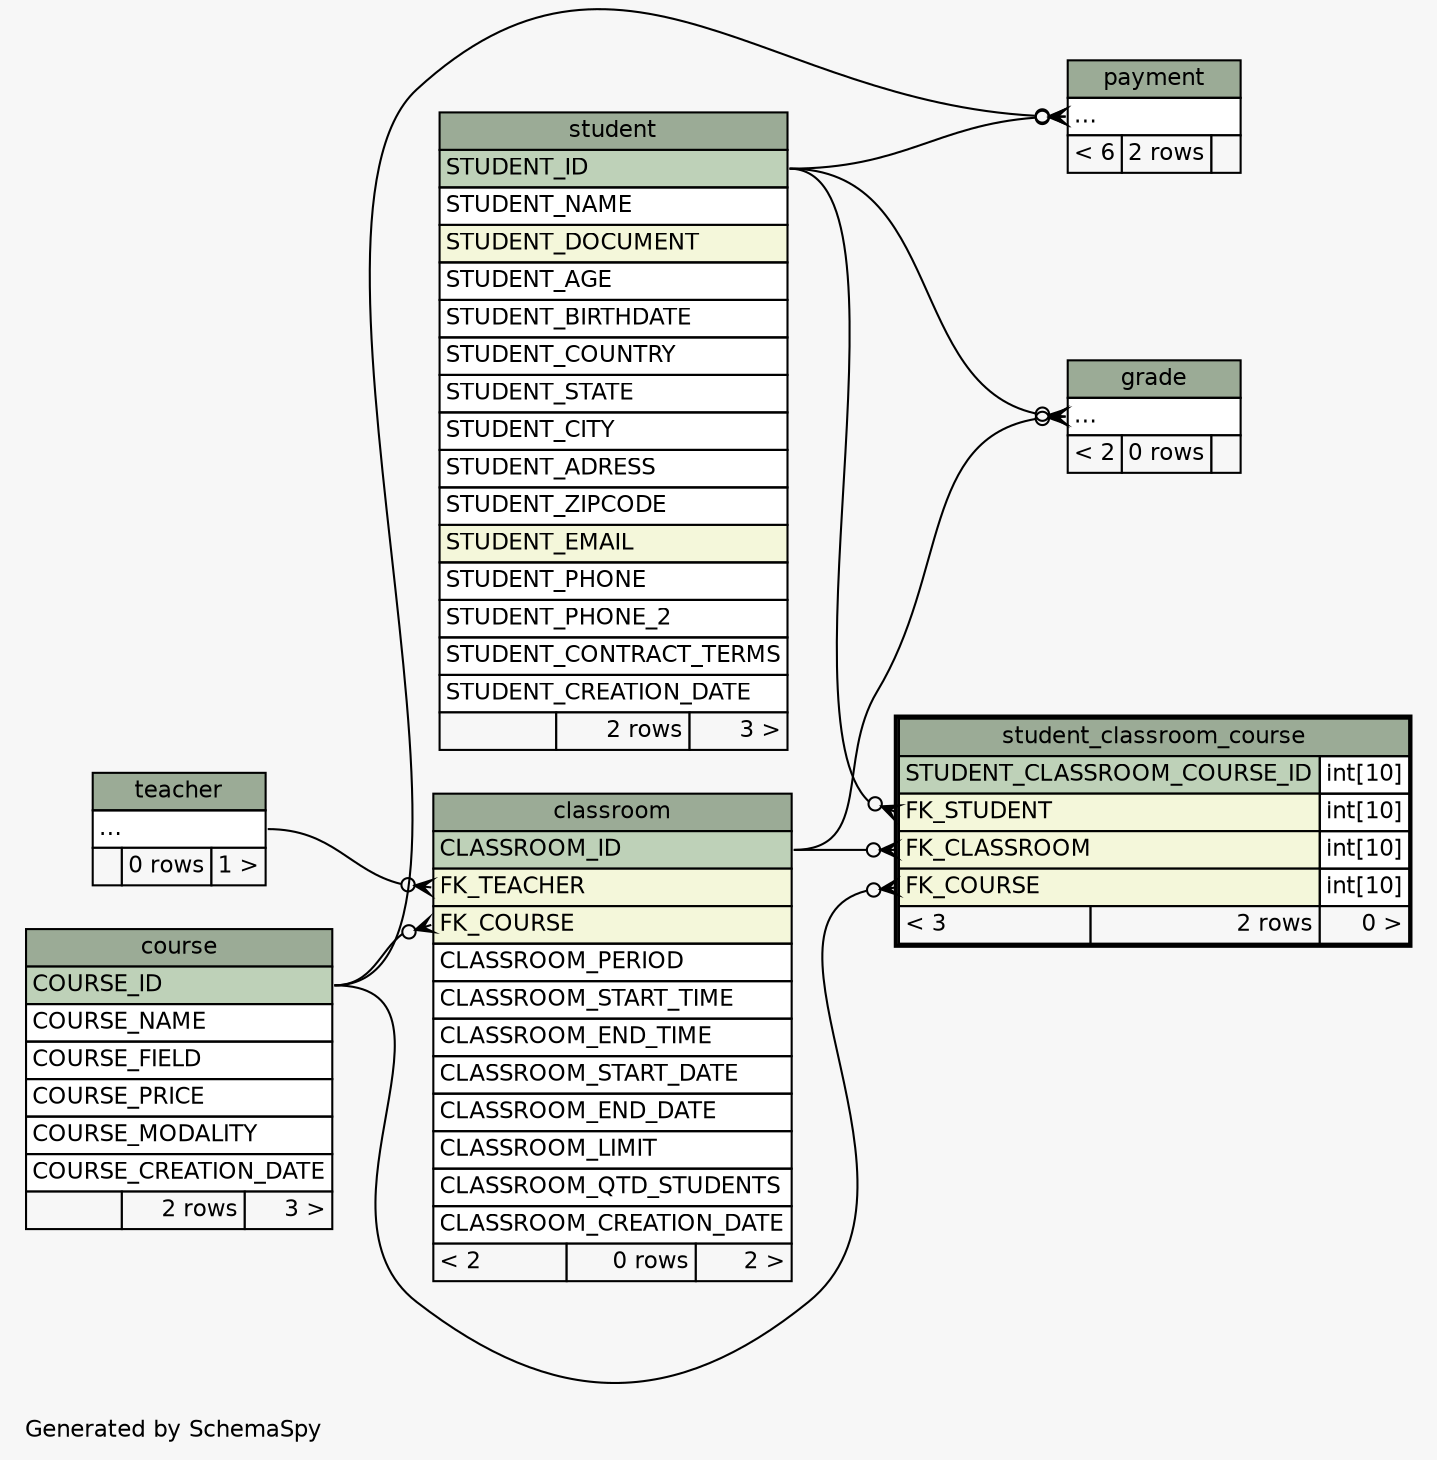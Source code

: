 // dot 7.1.0 on Windows 11 10.0
// SchemaSpy rev 590
digraph "twoDegreesRelationshipsDiagram" {
  graph [
    rankdir="RL"
    bgcolor="#f7f7f7"
    label="\nGenerated by SchemaSpy"
    labeljust="l"
    nodesep="0.18"
    ranksep="0.46"
    fontname="Helvetica"
    fontsize="11"
  ];
  node [
    fontname="Helvetica"
    fontsize="11"
    shape="plaintext"
  ];
  edge [
    arrowsize="0.8"
  ];
  "classroom":"FK_COURSE":w -> "course":"COURSE_ID":e [arrowhead=none dir=back arrowtail=crowodot];
  "classroom":"FK_TEACHER":w -> "teacher":"elipses":e [arrowhead=none dir=back arrowtail=crowodot];
  "grade":"elipses":w -> "classroom":"CLASSROOM_ID":e [arrowhead=none dir=back arrowtail=crowodot];
  "grade":"elipses":w -> "student":"STUDENT_ID":e [arrowhead=none dir=back arrowtail=crowodot];
  "payment":"elipses":w -> "course":"COURSE_ID":e [arrowhead=none dir=back arrowtail=crowodot];
  "payment":"elipses":w -> "student":"STUDENT_ID":e [arrowhead=none dir=back arrowtail=crowodot];
  "student_classroom_course":"FK_CLASSROOM":w -> "classroom":"CLASSROOM_ID":e [arrowhead=none dir=back arrowtail=crowodot];
  "student_classroom_course":"FK_COURSE":w -> "course":"COURSE_ID":e [arrowhead=none dir=back arrowtail=crowodot];
  "student_classroom_course":"FK_STUDENT":w -> "student":"STUDENT_ID":e [arrowhead=none dir=back arrowtail=crowodot];
  "classroom" [
    label=<
    <TABLE BORDER="0" CELLBORDER="1" CELLSPACING="0" BGCOLOR="#ffffff">
      <TR><TD COLSPAN="3" BGCOLOR="#9bab96" ALIGN="CENTER">classroom</TD></TR>
      <TR><TD PORT="CLASSROOM_ID" COLSPAN="3" BGCOLOR="#bed1b8" ALIGN="LEFT">CLASSROOM_ID</TD></TR>
      <TR><TD PORT="FK_TEACHER" COLSPAN="3" BGCOLOR="#f4f7da" ALIGN="LEFT">FK_TEACHER</TD></TR>
      <TR><TD PORT="FK_COURSE" COLSPAN="3" BGCOLOR="#f4f7da" ALIGN="LEFT">FK_COURSE</TD></TR>
      <TR><TD PORT="CLASSROOM_PERIOD" COLSPAN="3" ALIGN="LEFT">CLASSROOM_PERIOD</TD></TR>
      <TR><TD PORT="CLASSROOM_START_TIME" COLSPAN="3" ALIGN="LEFT">CLASSROOM_START_TIME</TD></TR>
      <TR><TD PORT="CLASSROOM_END_TIME" COLSPAN="3" ALIGN="LEFT">CLASSROOM_END_TIME</TD></TR>
      <TR><TD PORT="CLASSROOM_START_DATE" COLSPAN="3" ALIGN="LEFT">CLASSROOM_START_DATE</TD></TR>
      <TR><TD PORT="CLASSROOM_END_DATE" COLSPAN="3" ALIGN="LEFT">CLASSROOM_END_DATE</TD></TR>
      <TR><TD PORT="CLASSROOM_LIMIT" COLSPAN="3" ALIGN="LEFT">CLASSROOM_LIMIT</TD></TR>
      <TR><TD PORT="CLASSROOM_QTD_STUDENTS" COLSPAN="3" ALIGN="LEFT">CLASSROOM_QTD_STUDENTS</TD></TR>
      <TR><TD PORT="CLASSROOM_CREATION_DATE" COLSPAN="3" ALIGN="LEFT">CLASSROOM_CREATION_DATE</TD></TR>
      <TR><TD ALIGN="LEFT" BGCOLOR="#f7f7f7">&lt; 2</TD><TD ALIGN="RIGHT" BGCOLOR="#f7f7f7">0 rows</TD><TD ALIGN="RIGHT" BGCOLOR="#f7f7f7">2 &gt;</TD></TR>
    </TABLE>>
    URL="classroom.html"
    tooltip="classroom"
  ];
  "course" [
    label=<
    <TABLE BORDER="0" CELLBORDER="1" CELLSPACING="0" BGCOLOR="#ffffff">
      <TR><TD COLSPAN="3" BGCOLOR="#9bab96" ALIGN="CENTER">course</TD></TR>
      <TR><TD PORT="COURSE_ID" COLSPAN="3" BGCOLOR="#bed1b8" ALIGN="LEFT">COURSE_ID</TD></TR>
      <TR><TD PORT="COURSE_NAME" COLSPAN="3" ALIGN="LEFT">COURSE_NAME</TD></TR>
      <TR><TD PORT="COURSE_FIELD" COLSPAN="3" ALIGN="LEFT">COURSE_FIELD</TD></TR>
      <TR><TD PORT="COURSE_PRICE" COLSPAN="3" ALIGN="LEFT">COURSE_PRICE</TD></TR>
      <TR><TD PORT="COURSE_MODALITY" COLSPAN="3" ALIGN="LEFT">COURSE_MODALITY</TD></TR>
      <TR><TD PORT="COURSE_CREATION_DATE" COLSPAN="3" ALIGN="LEFT">COURSE_CREATION_DATE</TD></TR>
      <TR><TD ALIGN="LEFT" BGCOLOR="#f7f7f7">  </TD><TD ALIGN="RIGHT" BGCOLOR="#f7f7f7">2 rows</TD><TD ALIGN="RIGHT" BGCOLOR="#f7f7f7">3 &gt;</TD></TR>
    </TABLE>>
    URL="course.html"
    tooltip="course"
  ];
  "grade" [
    label=<
    <TABLE BORDER="0" CELLBORDER="1" CELLSPACING="0" BGCOLOR="#ffffff">
      <TR><TD COLSPAN="3" BGCOLOR="#9bab96" ALIGN="CENTER">grade</TD></TR>
      <TR><TD PORT="elipses" COLSPAN="3" ALIGN="LEFT">...</TD></TR>
      <TR><TD ALIGN="LEFT" BGCOLOR="#f7f7f7">&lt; 2</TD><TD ALIGN="RIGHT" BGCOLOR="#f7f7f7">0 rows</TD><TD ALIGN="RIGHT" BGCOLOR="#f7f7f7">  </TD></TR>
    </TABLE>>
    URL="grade.html"
    tooltip="grade"
  ];
  "payment" [
    label=<
    <TABLE BORDER="0" CELLBORDER="1" CELLSPACING="0" BGCOLOR="#ffffff">
      <TR><TD COLSPAN="3" BGCOLOR="#9bab96" ALIGN="CENTER">payment</TD></TR>
      <TR><TD PORT="elipses" COLSPAN="3" ALIGN="LEFT">...</TD></TR>
      <TR><TD ALIGN="LEFT" BGCOLOR="#f7f7f7">&lt; 6</TD><TD ALIGN="RIGHT" BGCOLOR="#f7f7f7">2 rows</TD><TD ALIGN="RIGHT" BGCOLOR="#f7f7f7">  </TD></TR>
    </TABLE>>
    URL="payment.html"
    tooltip="payment"
  ];
  "student" [
    label=<
    <TABLE BORDER="0" CELLBORDER="1" CELLSPACING="0" BGCOLOR="#ffffff">
      <TR><TD COLSPAN="3" BGCOLOR="#9bab96" ALIGN="CENTER">student</TD></TR>
      <TR><TD PORT="STUDENT_ID" COLSPAN="3" BGCOLOR="#bed1b8" ALIGN="LEFT">STUDENT_ID</TD></TR>
      <TR><TD PORT="STUDENT_NAME" COLSPAN="3" ALIGN="LEFT">STUDENT_NAME</TD></TR>
      <TR><TD PORT="STUDENT_DOCUMENT" COLSPAN="3" BGCOLOR="#f4f7da" ALIGN="LEFT">STUDENT_DOCUMENT</TD></TR>
      <TR><TD PORT="STUDENT_AGE" COLSPAN="3" ALIGN="LEFT">STUDENT_AGE</TD></TR>
      <TR><TD PORT="STUDENT_BIRTHDATE" COLSPAN="3" ALIGN="LEFT">STUDENT_BIRTHDATE</TD></TR>
      <TR><TD PORT="STUDENT_COUNTRY" COLSPAN="3" ALIGN="LEFT">STUDENT_COUNTRY</TD></TR>
      <TR><TD PORT="STUDENT_STATE" COLSPAN="3" ALIGN="LEFT">STUDENT_STATE</TD></TR>
      <TR><TD PORT="STUDENT_CITY" COLSPAN="3" ALIGN="LEFT">STUDENT_CITY</TD></TR>
      <TR><TD PORT="STUDENT_ADRESS" COLSPAN="3" ALIGN="LEFT">STUDENT_ADRESS</TD></TR>
      <TR><TD PORT="STUDENT_ZIPCODE" COLSPAN="3" ALIGN="LEFT">STUDENT_ZIPCODE</TD></TR>
      <TR><TD PORT="STUDENT_EMAIL" COLSPAN="3" BGCOLOR="#f4f7da" ALIGN="LEFT">STUDENT_EMAIL</TD></TR>
      <TR><TD PORT="STUDENT_PHONE" COLSPAN="3" ALIGN="LEFT">STUDENT_PHONE</TD></TR>
      <TR><TD PORT="STUDENT_PHONE_2" COLSPAN="3" ALIGN="LEFT">STUDENT_PHONE_2</TD></TR>
      <TR><TD PORT="STUDENT_CONTRACT_TERMS" COLSPAN="3" ALIGN="LEFT">STUDENT_CONTRACT_TERMS</TD></TR>
      <TR><TD PORT="STUDENT_CREATION_DATE" COLSPAN="3" ALIGN="LEFT">STUDENT_CREATION_DATE</TD></TR>
      <TR><TD ALIGN="LEFT" BGCOLOR="#f7f7f7">  </TD><TD ALIGN="RIGHT" BGCOLOR="#f7f7f7">2 rows</TD><TD ALIGN="RIGHT" BGCOLOR="#f7f7f7">3 &gt;</TD></TR>
    </TABLE>>
    URL="student.html"
    tooltip="student"
  ];
  "student_classroom_course" [
    label=<
    <TABLE BORDER="2" CELLBORDER="1" CELLSPACING="0" BGCOLOR="#ffffff">
      <TR><TD COLSPAN="3" BGCOLOR="#9bab96" ALIGN="CENTER">student_classroom_course</TD></TR>
      <TR><TD PORT="STUDENT_CLASSROOM_COURSE_ID" COLSPAN="2" BGCOLOR="#bed1b8" ALIGN="LEFT">STUDENT_CLASSROOM_COURSE_ID</TD><TD PORT="STUDENT_CLASSROOM_COURSE_ID.type" ALIGN="LEFT">int[10]</TD></TR>
      <TR><TD PORT="FK_STUDENT" COLSPAN="2" BGCOLOR="#f4f7da" ALIGN="LEFT">FK_STUDENT</TD><TD PORT="FK_STUDENT.type" ALIGN="LEFT">int[10]</TD></TR>
      <TR><TD PORT="FK_CLASSROOM" COLSPAN="2" BGCOLOR="#f4f7da" ALIGN="LEFT">FK_CLASSROOM</TD><TD PORT="FK_CLASSROOM.type" ALIGN="LEFT">int[10]</TD></TR>
      <TR><TD PORT="FK_COURSE" COLSPAN="2" BGCOLOR="#f4f7da" ALIGN="LEFT">FK_COURSE</TD><TD PORT="FK_COURSE.type" ALIGN="LEFT">int[10]</TD></TR>
      <TR><TD ALIGN="LEFT" BGCOLOR="#f7f7f7">&lt; 3</TD><TD ALIGN="RIGHT" BGCOLOR="#f7f7f7">2 rows</TD><TD ALIGN="RIGHT" BGCOLOR="#f7f7f7">0 &gt;</TD></TR>
    </TABLE>>
    URL="student_classroom_course.html"
    tooltip="student_classroom_course"
  ];
  "teacher" [
    label=<
    <TABLE BORDER="0" CELLBORDER="1" CELLSPACING="0" BGCOLOR="#ffffff">
      <TR><TD COLSPAN="3" BGCOLOR="#9bab96" ALIGN="CENTER">teacher</TD></TR>
      <TR><TD PORT="elipses" COLSPAN="3" ALIGN="LEFT">...</TD></TR>
      <TR><TD ALIGN="LEFT" BGCOLOR="#f7f7f7">  </TD><TD ALIGN="RIGHT" BGCOLOR="#f7f7f7">0 rows</TD><TD ALIGN="RIGHT" BGCOLOR="#f7f7f7">1 &gt;</TD></TR>
    </TABLE>>
    URL="teacher.html"
    tooltip="teacher"
  ];
}
